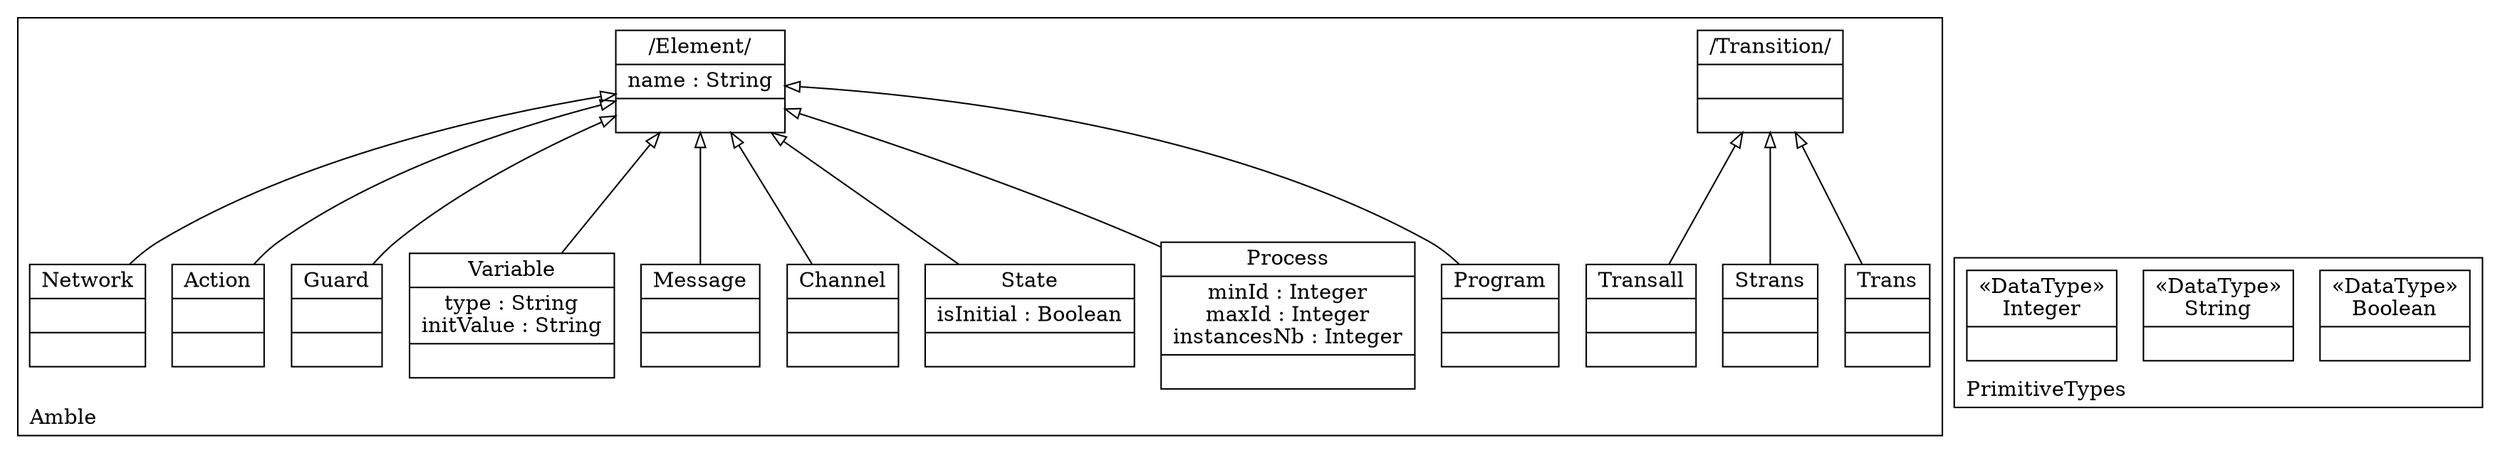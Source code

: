 digraph "KM3 Model in DOT" {
graph[rankdir=BT,labeljust=l,labelloc=t,nodeSep=0.75,compound=true];
 subgraph "cluster_Amble"{
labelloc=t
color=black
label=Amble
 node[shape=record];
Element[label="{/Element/|name : String| }"]
;
 node[shape=record];
Program[label="{Program| | }"]
 Program->Element[arrowhead=onormal,group=Element,minlen=2,constraint=true,]
;
 node[shape=record];
Process[label="{Process|minId : Integer\nmaxId : Integer\ninstancesNb : Integer| }"]
 Process->Element[arrowhead=onormal,group=Element,minlen=2,constraint=true,]
;
 node[shape=record];
State[label="{State|isInitial : Boolean| }"]
 State->Element[arrowhead=onormal,group=Element,minlen=2,constraint=true,]
;
 node[shape=record];
Transition[label="{/Transition/| | }"]
;
 node[shape=record];
Trans[label="{Trans| | }"]
 Trans->Transition[arrowhead=onormal,group=Transition,minlen=2,constraint=true,]
;
 node[shape=record];
Strans[label="{Strans| | }"]
 Strans->Transition[arrowhead=onormal,group=Transition,minlen=2,constraint=true,]
;
 node[shape=record];
Transall[label="{Transall| | }"]
 Transall->Transition[arrowhead=onormal,group=Transition,minlen=2,constraint=true,]
;
 node[shape=record];
Guard[label="{Guard| | }"]
 Guard->Element[arrowhead=onormal,group=Element,minlen=2,constraint=true,]
;
 node[shape=record];
Action[label="{Action| | }"]
 Action->Element[arrowhead=onormal,group=Element,minlen=2,constraint=true,]
;
 node[shape=record];
Network[label="{Network| | }"]
 Network->Element[arrowhead=onormal,group=Element,minlen=2,constraint=true,]
;
 node[shape=record];
Channel[label="{Channel| | }"]
 Channel->Element[arrowhead=onormal,group=Element,minlen=2,constraint=true,]
;
 node[shape=record];
Message[label="{Message| | }"]
 Message->Element[arrowhead=onormal,group=Element,minlen=2,constraint=true,]
;
 node[shape=record];
Variable[label="{Variable|type : String\ninitValue : String| }"]
 Variable->Element[arrowhead=onormal,group=Element,minlen=2,constraint=true,]
;

} subgraph "cluster_PrimitiveTypes"{
labelloc=t
color=black
label=PrimitiveTypes
 node[shape=record];
Boolean[label="{&#171;DataType&#187;\nBoolean|}"]
;
 node[shape=record];
String[label="{&#171;DataType&#187;\nString|}"]
;
 node[shape=record];
Integer[label="{&#171;DataType&#187;\nInteger|}"]
;

}
}